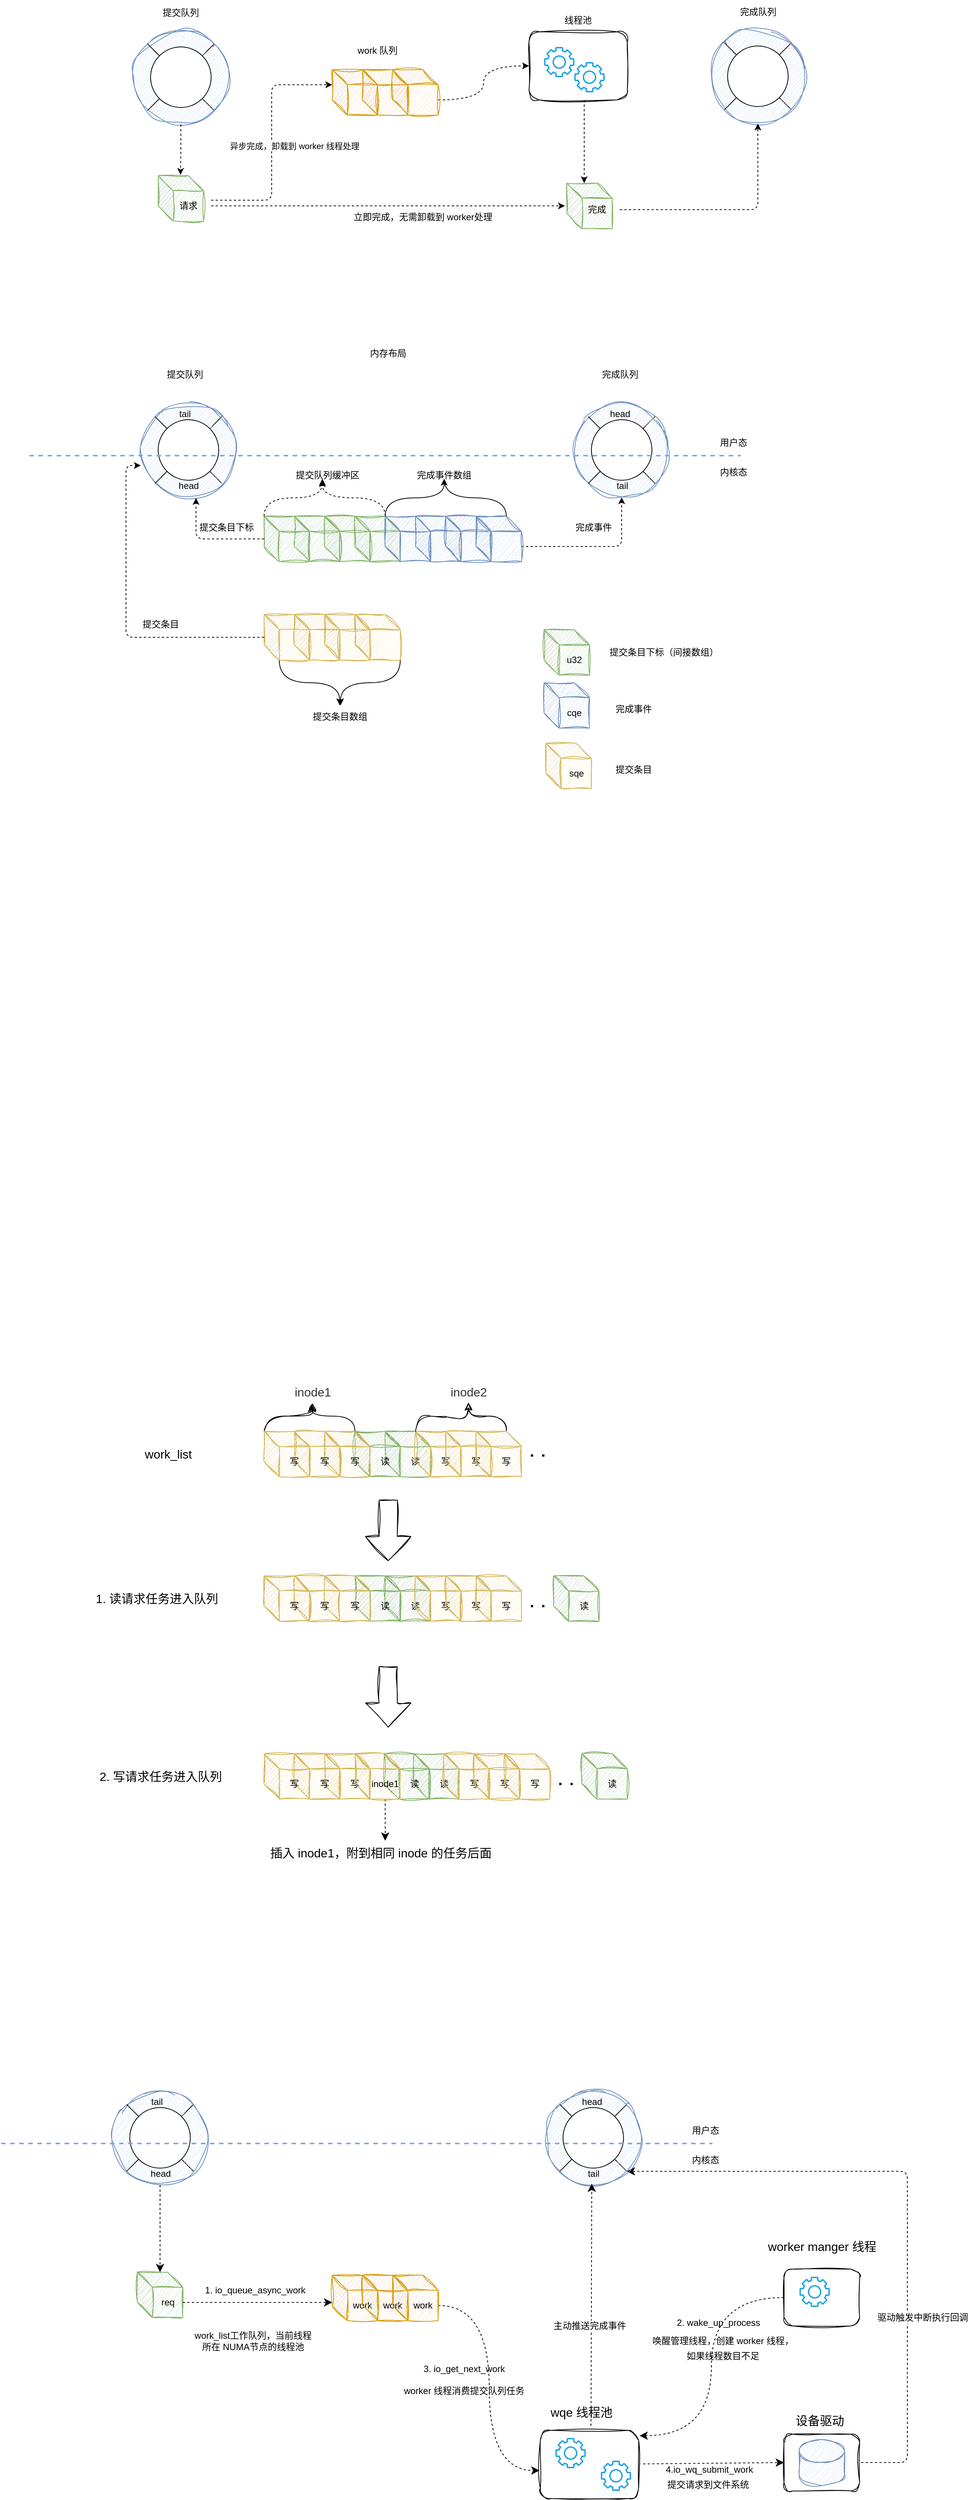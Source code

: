 <mxfile version="24.7.12">
  <diagram name="第 1 页" id="3DKdZYy7hW0o3-3EXeUM">
    <mxGraphModel dx="1834" dy="869" grid="1" gridSize="10" guides="1" tooltips="1" connect="1" arrows="1" fold="1" page="0" pageScale="1" pageWidth="827" pageHeight="1169" math="0" shadow="0">
      <root>
        <mxCell id="0" />
        <mxCell id="1" parent="0" />
        <mxCell id="1gns0Tno6R7osFcc5BNT-23" value="" style="rounded=1;whiteSpace=wrap;html=1;sketch=1;curveFitting=1;jiggle=2;" parent="1" vertex="1">
          <mxGeometry x="600" y="80" width="130" height="90" as="geometry" />
        </mxCell>
        <mxCell id="Ko0L7hKdxSBB8271acH8-2" style="rounded=0;orthogonalLoop=1;jettySize=auto;html=1;exitX=1;exitY=0;exitDx=0;exitDy=0;entryX=1;entryY=0;entryDx=0;entryDy=0;endArrow=none;endFill=0;" parent="1" source="1gns0Tno6R7osFcc5BNT-14" target="1gns0Tno6R7osFcc5BNT-13" edge="1">
          <mxGeometry relative="1" as="geometry" />
        </mxCell>
        <mxCell id="Ko0L7hKdxSBB8271acH8-3" style="rounded=0;orthogonalLoop=1;jettySize=auto;html=1;exitX=1;exitY=1;exitDx=0;exitDy=0;entryX=1;entryY=1;entryDx=0;entryDy=0;endArrow=none;endFill=0;" parent="1" source="1gns0Tno6R7osFcc5BNT-14" target="1gns0Tno6R7osFcc5BNT-13" edge="1">
          <mxGeometry relative="1" as="geometry" />
        </mxCell>
        <mxCell id="1gns0Tno6R7osFcc5BNT-14" value="" style="ellipse;whiteSpace=wrap;html=1;aspect=fixed;fillColor=#dae8fc;strokeColor=#6c8ebf;sketch=1;curveFitting=1;jiggle=2;" parent="1" vertex="1">
          <mxGeometry x="77.5" y="77.5" width="125" height="125" as="geometry" />
        </mxCell>
        <mxCell id="Ko0L7hKdxSBB8271acH8-4" style="rounded=0;orthogonalLoop=1;jettySize=auto;html=1;exitX=0;exitY=1;exitDx=0;exitDy=0;entryX=0;entryY=1;entryDx=0;entryDy=0;endArrow=none;endFill=0;" parent="1" source="1gns0Tno6R7osFcc5BNT-13" target="1gns0Tno6R7osFcc5BNT-14" edge="1">
          <mxGeometry relative="1" as="geometry" />
        </mxCell>
        <mxCell id="Ko0L7hKdxSBB8271acH8-5" style="rounded=0;orthogonalLoop=1;jettySize=auto;html=1;exitX=0;exitY=0;exitDx=0;exitDy=0;entryX=0;entryY=0;entryDx=0;entryDy=0;endArrow=none;endFill=0;" parent="1" source="1gns0Tno6R7osFcc5BNT-13" target="1gns0Tno6R7osFcc5BNT-14" edge="1">
          <mxGeometry relative="1" as="geometry" />
        </mxCell>
        <mxCell id="1gns0Tno6R7osFcc5BNT-13" value="" style="ellipse;whiteSpace=wrap;html=1;aspect=fixed;" parent="1" vertex="1">
          <mxGeometry x="100" y="100" width="80" height="80" as="geometry" />
        </mxCell>
        <mxCell id="1gns0Tno6R7osFcc5BNT-17" value="" style="shape=cube;whiteSpace=wrap;html=1;boundedLbl=1;backgroundOutline=1;darkOpacity=0.05;darkOpacity2=0.1;sketch=1;curveFitting=1;jiggle=2;fillColor=#d5e8d4;strokeColor=#82b366;" parent="1" vertex="1">
          <mxGeometry x="110" y="270" width="60" height="60" as="geometry" />
        </mxCell>
        <mxCell id="1gns0Tno6R7osFcc5BNT-21" value="" style="sketch=0;outlineConnect=0;fontColor=#ffffff;fillColor=#1ba1e2;strokeColor=#006EAF;dashed=0;verticalLabelPosition=bottom;verticalAlign=top;align=center;html=1;fontSize=12;fontStyle=0;aspect=fixed;pointerEvents=1;shape=mxgraph.aws4.gear;" parent="1" vertex="1">
          <mxGeometry x="620" y="100" width="40" height="40" as="geometry" />
        </mxCell>
        <mxCell id="1gns0Tno6R7osFcc5BNT-22" value="" style="sketch=0;outlineConnect=0;fontColor=#ffffff;fillColor=#1ba1e2;strokeColor=#006EAF;dashed=0;verticalLabelPosition=bottom;verticalAlign=top;align=center;html=1;fontSize=12;fontStyle=0;aspect=fixed;pointerEvents=1;shape=mxgraph.aws4.gear;" parent="1" vertex="1">
          <mxGeometry x="660" y="120" width="40" height="40" as="geometry" />
        </mxCell>
        <mxCell id="1gns0Tno6R7osFcc5BNT-24" value="线程池" style="text;strokeColor=none;align=center;fillColor=none;html=1;verticalAlign=middle;whiteSpace=wrap;rounded=0;" parent="1" vertex="1">
          <mxGeometry x="635" y="50" width="60" height="30" as="geometry" />
        </mxCell>
        <mxCell id="1gns0Tno6R7osFcc5BNT-25" value="" style="shape=cube;whiteSpace=wrap;html=1;boundedLbl=1;backgroundOutline=1;darkOpacity=0.05;darkOpacity2=0.1;sketch=1;curveFitting=1;jiggle=2;fillColor=#ffe6cc;strokeColor=#d79b00;" parent="1" vertex="1">
          <mxGeometry x="340" y="130" width="60" height="60" as="geometry" />
        </mxCell>
        <mxCell id="1gns0Tno6R7osFcc5BNT-27" value="" style="shape=cube;whiteSpace=wrap;html=1;boundedLbl=1;backgroundOutline=1;darkOpacity=0.05;darkOpacity2=0.1;sketch=1;curveFitting=1;jiggle=2;fillColor=#ffe6cc;strokeColor=#d79b00;" parent="1" vertex="1">
          <mxGeometry x="380" y="130" width="60" height="60" as="geometry" />
        </mxCell>
        <mxCell id="1gns0Tno6R7osFcc5BNT-44" style="edgeStyle=orthogonalEdgeStyle;rounded=0;orthogonalLoop=1;jettySize=auto;html=1;exitX=0;exitY=0;exitDx=60;exitDy=40;exitPerimeter=0;entryX=0;entryY=0.5;entryDx=0;entryDy=0;curved=1;dashed=1;" parent="1" source="1gns0Tno6R7osFcc5BNT-28" target="1gns0Tno6R7osFcc5BNT-23" edge="1">
          <mxGeometry relative="1" as="geometry" />
        </mxCell>
        <mxCell id="1gns0Tno6R7osFcc5BNT-28" value="" style="shape=cube;whiteSpace=wrap;html=1;boundedLbl=1;backgroundOutline=1;darkOpacity=0.05;darkOpacity2=0.1;sketch=1;curveFitting=1;jiggle=2;fillColor=#ffe6cc;strokeColor=#d79b00;" parent="1" vertex="1">
          <mxGeometry x="420" y="130" width="60" height="60" as="geometry" />
        </mxCell>
        <mxCell id="1gns0Tno6R7osFcc5BNT-29" value="work 队列" style="text;strokeColor=none;align=center;fillColor=none;html=1;verticalAlign=middle;whiteSpace=wrap;rounded=0;" parent="1" vertex="1">
          <mxGeometry x="370" y="90" width="60" height="30" as="geometry" />
        </mxCell>
        <mxCell id="1gns0Tno6R7osFcc5BNT-31" value="提交队列" style="text;strokeColor=none;align=center;fillColor=none;html=1;verticalAlign=middle;whiteSpace=wrap;rounded=0;" parent="1" vertex="1">
          <mxGeometry x="110" y="40" width="60" height="30" as="geometry" />
        </mxCell>
        <mxCell id="Ko0L7hKdxSBB8271acH8-89" style="edgeStyle=none;rounded=0;orthogonalLoop=1;jettySize=auto;html=1;exitX=1;exitY=0;exitDx=0;exitDy=0;entryX=1;entryY=0;entryDx=0;entryDy=0;endArrow=none;endFill=0;" parent="1" source="1gns0Tno6R7osFcc5BNT-32" target="1gns0Tno6R7osFcc5BNT-33" edge="1">
          <mxGeometry relative="1" as="geometry" />
        </mxCell>
        <mxCell id="Ko0L7hKdxSBB8271acH8-90" style="edgeStyle=none;rounded=0;orthogonalLoop=1;jettySize=auto;html=1;exitX=1;exitY=1;exitDx=0;exitDy=0;entryX=1;entryY=1;entryDx=0;entryDy=0;endArrow=none;endFill=0;" parent="1" source="1gns0Tno6R7osFcc5BNT-32" target="1gns0Tno6R7osFcc5BNT-33" edge="1">
          <mxGeometry relative="1" as="geometry" />
        </mxCell>
        <mxCell id="1gns0Tno6R7osFcc5BNT-32" value="" style="ellipse;whiteSpace=wrap;html=1;aspect=fixed;fillColor=#dae8fc;strokeColor=#6c8ebf;sketch=1;curveFitting=1;jiggle=2;" parent="1" vertex="1">
          <mxGeometry x="840" y="76.25" width="125" height="125" as="geometry" />
        </mxCell>
        <mxCell id="Ko0L7hKdxSBB8271acH8-91" style="edgeStyle=none;rounded=0;orthogonalLoop=1;jettySize=auto;html=1;exitX=0;exitY=0;exitDx=0;exitDy=0;entryX=0;entryY=0;entryDx=0;entryDy=0;endArrow=none;endFill=0;" parent="1" source="1gns0Tno6R7osFcc5BNT-33" target="1gns0Tno6R7osFcc5BNT-32" edge="1">
          <mxGeometry relative="1" as="geometry" />
        </mxCell>
        <mxCell id="Ko0L7hKdxSBB8271acH8-92" style="edgeStyle=none;rounded=0;orthogonalLoop=1;jettySize=auto;html=1;exitX=0;exitY=1;exitDx=0;exitDy=0;entryX=0;entryY=1;entryDx=0;entryDy=0;endArrow=none;endFill=0;" parent="1" source="1gns0Tno6R7osFcc5BNT-33" target="1gns0Tno6R7osFcc5BNT-32" edge="1">
          <mxGeometry relative="1" as="geometry" />
        </mxCell>
        <mxCell id="1gns0Tno6R7osFcc5BNT-33" value="" style="ellipse;whiteSpace=wrap;html=1;aspect=fixed;" parent="1" vertex="1">
          <mxGeometry x="862.5" y="98.75" width="80" height="80" as="geometry" />
        </mxCell>
        <mxCell id="1gns0Tno6R7osFcc5BNT-34" value="完成队列" style="text;strokeColor=none;align=center;fillColor=none;html=1;verticalAlign=middle;whiteSpace=wrap;rounded=0;" parent="1" vertex="1">
          <mxGeometry x="872.5" y="38.75" width="60" height="30" as="geometry" />
        </mxCell>
        <mxCell id="1gns0Tno6R7osFcc5BNT-35" value="" style="shape=cube;whiteSpace=wrap;html=1;boundedLbl=1;backgroundOutline=1;darkOpacity=0.05;darkOpacity2=0.1;sketch=1;curveFitting=1;jiggle=2;fillColor=#d5e8d4;strokeColor=#82b366;" parent="1" vertex="1">
          <mxGeometry x="650" y="280" width="60" height="60" as="geometry" />
        </mxCell>
        <mxCell id="1gns0Tno6R7osFcc5BNT-36" style="edgeStyle=orthogonalEdgeStyle;rounded=0;orthogonalLoop=1;jettySize=auto;html=1;exitX=0.5;exitY=1;exitDx=0;exitDy=0;entryX=0.492;entryY=-0.017;entryDx=0;entryDy=0;entryPerimeter=0;dashed=1;" parent="1" source="1gns0Tno6R7osFcc5BNT-14" target="1gns0Tno6R7osFcc5BNT-17" edge="1">
          <mxGeometry relative="1" as="geometry" />
        </mxCell>
        <mxCell id="1gns0Tno6R7osFcc5BNT-38" value="请求" style="text;strokeColor=none;align=center;fillColor=none;html=1;verticalAlign=middle;whiteSpace=wrap;rounded=0;" parent="1" vertex="1">
          <mxGeometry x="120" y="295" width="60" height="30" as="geometry" />
        </mxCell>
        <mxCell id="1gns0Tno6R7osFcc5BNT-49" style="edgeStyle=orthogonalEdgeStyle;rounded=1;orthogonalLoop=1;jettySize=auto;html=1;entryX=0.5;entryY=1;entryDx=0;entryDy=0;curved=0;dashed=1;" parent="1" source="1gns0Tno6R7osFcc5BNT-40" target="1gns0Tno6R7osFcc5BNT-32" edge="1">
          <mxGeometry relative="1" as="geometry" />
        </mxCell>
        <mxCell id="1gns0Tno6R7osFcc5BNT-40" value="完成" style="text;strokeColor=none;align=center;fillColor=none;html=1;verticalAlign=middle;whiteSpace=wrap;rounded=0;" parent="1" vertex="1">
          <mxGeometry x="660" y="300" width="60" height="30" as="geometry" />
        </mxCell>
        <mxCell id="1gns0Tno6R7osFcc5BNT-42" style="edgeStyle=orthogonalEdgeStyle;rounded=0;orthogonalLoop=1;jettySize=auto;html=1;entryX=-0.042;entryY=0.5;entryDx=0;entryDy=0;entryPerimeter=0;dashed=1;" parent="1" source="1gns0Tno6R7osFcc5BNT-38" target="1gns0Tno6R7osFcc5BNT-35" edge="1">
          <mxGeometry relative="1" as="geometry" />
        </mxCell>
        <mxCell id="1gns0Tno6R7osFcc5BNT-43" style="edgeStyle=orthogonalEdgeStyle;rounded=1;orthogonalLoop=1;jettySize=auto;html=1;exitX=1;exitY=0.25;exitDx=0;exitDy=0;entryX=0;entryY=0;entryDx=0;entryDy=20;entryPerimeter=0;dashed=1;curved=0;" parent="1" source="1gns0Tno6R7osFcc5BNT-38" target="1gns0Tno6R7osFcc5BNT-25" edge="1">
          <mxGeometry relative="1" as="geometry" />
        </mxCell>
        <mxCell id="1gns0Tno6R7osFcc5BNT-52" value="异步完成，卸载到 worker 线程处理" style="edgeLabel;html=1;align=center;verticalAlign=middle;resizable=0;points=[];" parent="1gns0Tno6R7osFcc5BNT-43" vertex="1" connectable="0">
          <mxGeometry x="-0.024" y="2" relative="1" as="geometry">
            <mxPoint x="32" y="1" as="offset" />
          </mxGeometry>
        </mxCell>
        <mxCell id="1gns0Tno6R7osFcc5BNT-48" style="rounded=0;orthogonalLoop=1;jettySize=auto;html=1;dashed=1;" parent="1" edge="1">
          <mxGeometry relative="1" as="geometry">
            <mxPoint x="673" y="170" as="sourcePoint" />
            <mxPoint x="673" y="280" as="targetPoint" />
          </mxGeometry>
        </mxCell>
        <mxCell id="1gns0Tno6R7osFcc5BNT-50" value="立即完成，无需卸载到 worker处理" style="text;strokeColor=none;align=center;fillColor=none;html=1;verticalAlign=middle;whiteSpace=wrap;rounded=0;" parent="1" vertex="1">
          <mxGeometry x="360" y="310" width="200" height="30" as="geometry" />
        </mxCell>
        <mxCell id="Ko0L7hKdxSBB8271acH8-7" style="rounded=0;orthogonalLoop=1;jettySize=auto;html=1;exitX=1;exitY=0;exitDx=0;exitDy=0;entryX=1;entryY=0;entryDx=0;entryDy=0;endArrow=none;endFill=0;" parent="1" source="Ko0L7hKdxSBB8271acH8-9" target="Ko0L7hKdxSBB8271acH8-12" edge="1">
          <mxGeometry relative="1" as="geometry" />
        </mxCell>
        <mxCell id="Ko0L7hKdxSBB8271acH8-8" style="rounded=0;orthogonalLoop=1;jettySize=auto;html=1;exitX=1;exitY=1;exitDx=0;exitDy=0;entryX=1;entryY=1;entryDx=0;entryDy=0;endArrow=none;endFill=0;" parent="1" source="Ko0L7hKdxSBB8271acH8-9" target="Ko0L7hKdxSBB8271acH8-12" edge="1">
          <mxGeometry relative="1" as="geometry" />
        </mxCell>
        <mxCell id="Ko0L7hKdxSBB8271acH8-9" value="" style="ellipse;whiteSpace=wrap;html=1;aspect=fixed;fillColor=#dae8fc;strokeColor=#6c8ebf;sketch=1;curveFitting=1;jiggle=2;" parent="1" vertex="1">
          <mxGeometry x="87.5" y="570" width="125" height="125" as="geometry" />
        </mxCell>
        <mxCell id="Ko0L7hKdxSBB8271acH8-10" style="rounded=0;orthogonalLoop=1;jettySize=auto;html=1;exitX=0;exitY=1;exitDx=0;exitDy=0;entryX=0;entryY=1;entryDx=0;entryDy=0;endArrow=none;endFill=0;" parent="1" source="Ko0L7hKdxSBB8271acH8-12" target="Ko0L7hKdxSBB8271acH8-9" edge="1">
          <mxGeometry relative="1" as="geometry" />
        </mxCell>
        <mxCell id="Ko0L7hKdxSBB8271acH8-11" style="rounded=0;orthogonalLoop=1;jettySize=auto;html=1;exitX=0;exitY=0;exitDx=0;exitDy=0;entryX=0;entryY=0;entryDx=0;entryDy=0;endArrow=none;endFill=0;" parent="1" source="Ko0L7hKdxSBB8271acH8-12" target="Ko0L7hKdxSBB8271acH8-9" edge="1">
          <mxGeometry relative="1" as="geometry" />
        </mxCell>
        <mxCell id="Ko0L7hKdxSBB8271acH8-12" value="" style="ellipse;whiteSpace=wrap;html=1;aspect=fixed;" parent="1" vertex="1">
          <mxGeometry x="110" y="592.5" width="80" height="80" as="geometry" />
        </mxCell>
        <mxCell id="Ko0L7hKdxSBB8271acH8-13" value="内存布局" style="text;strokeColor=none;align=center;fillColor=none;html=1;verticalAlign=middle;whiteSpace=wrap;rounded=0;" parent="1" vertex="1">
          <mxGeometry x="384" y="490" width="60" height="30" as="geometry" />
        </mxCell>
        <mxCell id="Ko0L7hKdxSBB8271acH8-14" style="rounded=0;orthogonalLoop=1;jettySize=auto;html=1;exitX=1;exitY=0;exitDx=0;exitDy=0;entryX=1;entryY=0;entryDx=0;entryDy=0;endArrow=none;endFill=0;" parent="1" source="Ko0L7hKdxSBB8271acH8-16" target="Ko0L7hKdxSBB8271acH8-19" edge="1">
          <mxGeometry relative="1" as="geometry" />
        </mxCell>
        <mxCell id="Ko0L7hKdxSBB8271acH8-15" style="rounded=0;orthogonalLoop=1;jettySize=auto;html=1;exitX=1;exitY=1;exitDx=0;exitDy=0;entryX=1;entryY=1;entryDx=0;entryDy=0;endArrow=none;endFill=0;" parent="1" source="Ko0L7hKdxSBB8271acH8-16" target="Ko0L7hKdxSBB8271acH8-19" edge="1">
          <mxGeometry relative="1" as="geometry" />
        </mxCell>
        <mxCell id="Ko0L7hKdxSBB8271acH8-16" value="" style="ellipse;whiteSpace=wrap;html=1;aspect=fixed;fillColor=#dae8fc;strokeColor=#6c8ebf;sketch=1;curveFitting=1;jiggle=2;" parent="1" vertex="1">
          <mxGeometry x="660" y="570" width="125" height="125" as="geometry" />
        </mxCell>
        <mxCell id="Ko0L7hKdxSBB8271acH8-17" style="rounded=0;orthogonalLoop=1;jettySize=auto;html=1;exitX=0;exitY=1;exitDx=0;exitDy=0;entryX=0;entryY=1;entryDx=0;entryDy=0;endArrow=none;endFill=0;" parent="1" source="Ko0L7hKdxSBB8271acH8-19" target="Ko0L7hKdxSBB8271acH8-16" edge="1">
          <mxGeometry relative="1" as="geometry" />
        </mxCell>
        <mxCell id="Ko0L7hKdxSBB8271acH8-18" style="rounded=0;orthogonalLoop=1;jettySize=auto;html=1;exitX=0;exitY=0;exitDx=0;exitDy=0;entryX=0;entryY=0;entryDx=0;entryDy=0;endArrow=none;endFill=0;" parent="1" source="Ko0L7hKdxSBB8271acH8-19" target="Ko0L7hKdxSBB8271acH8-16" edge="1">
          <mxGeometry relative="1" as="geometry" />
        </mxCell>
        <mxCell id="Ko0L7hKdxSBB8271acH8-19" value="" style="ellipse;whiteSpace=wrap;html=1;aspect=fixed;" parent="1" vertex="1">
          <mxGeometry x="682.5" y="592.5" width="80" height="80" as="geometry" />
        </mxCell>
        <mxCell id="Ko0L7hKdxSBB8271acH8-20" value="" style="shape=cube;whiteSpace=wrap;html=1;boundedLbl=1;backgroundOutline=1;darkOpacity=0.05;darkOpacity2=0.1;sketch=1;curveFitting=1;jiggle=2;fillColor=#d5e8d4;strokeColor=#82b366;" parent="1" vertex="1">
          <mxGeometry x="290" y="720" width="60" height="60" as="geometry" />
        </mxCell>
        <mxCell id="Ko0L7hKdxSBB8271acH8-21" value="" style="shape=cube;whiteSpace=wrap;html=1;boundedLbl=1;backgroundOutline=1;darkOpacity=0.05;darkOpacity2=0.1;sketch=1;curveFitting=1;jiggle=2;fillColor=#d5e8d4;strokeColor=#82b366;" parent="1" vertex="1">
          <mxGeometry x="330" y="720" width="60" height="60" as="geometry" />
        </mxCell>
        <mxCell id="Ko0L7hKdxSBB8271acH8-22" value="" style="shape=cube;whiteSpace=wrap;html=1;boundedLbl=1;backgroundOutline=1;darkOpacity=0.05;darkOpacity2=0.1;sketch=1;curveFitting=1;jiggle=2;fillColor=#d5e8d4;strokeColor=#82b366;" parent="1" vertex="1">
          <mxGeometry x="370" y="720" width="60" height="60" as="geometry" />
        </mxCell>
        <mxCell id="Ko0L7hKdxSBB8271acH8-23" value="" style="shape=cube;whiteSpace=wrap;html=1;boundedLbl=1;backgroundOutline=1;darkOpacity=0.05;darkOpacity2=0.1;sketch=1;curveFitting=1;jiggle=2;fillColor=#dae8fc;strokeColor=#6c8ebf;" parent="1" vertex="1">
          <mxGeometry x="410" y="720" width="60" height="60" as="geometry" />
        </mxCell>
        <mxCell id="Ko0L7hKdxSBB8271acH8-24" value="" style="shape=cube;whiteSpace=wrap;html=1;boundedLbl=1;backgroundOutline=1;darkOpacity=0.05;darkOpacity2=0.1;sketch=1;curveFitting=1;jiggle=2;fillColor=#dae8fc;strokeColor=#6c8ebf;" parent="1" vertex="1">
          <mxGeometry x="450" y="720" width="60" height="60" as="geometry" />
        </mxCell>
        <mxCell id="Ko0L7hKdxSBB8271acH8-25" value="" style="shape=cube;whiteSpace=wrap;html=1;boundedLbl=1;backgroundOutline=1;darkOpacity=0.05;darkOpacity2=0.1;sketch=1;curveFitting=1;jiggle=2;fillColor=#dae8fc;strokeColor=#6c8ebf;" parent="1" vertex="1">
          <mxGeometry x="490" y="720" width="60" height="60" as="geometry" />
        </mxCell>
        <mxCell id="Ko0L7hKdxSBB8271acH8-61" style="edgeStyle=orthogonalEdgeStyle;curved=0;rounded=1;orthogonalLoop=1;jettySize=auto;html=1;exitX=0;exitY=0;exitDx=60;exitDy=40;exitPerimeter=0;dashed=1;" parent="1" source="Ko0L7hKdxSBB8271acH8-26" target="Ko0L7hKdxSBB8271acH8-16" edge="1">
          <mxGeometry relative="1" as="geometry" />
        </mxCell>
        <mxCell id="Ko0L7hKdxSBB8271acH8-26" value="" style="shape=cube;whiteSpace=wrap;html=1;boundedLbl=1;backgroundOutline=1;darkOpacity=0.05;darkOpacity2=0.1;sketch=1;curveFitting=1;jiggle=2;fillColor=#dae8fc;strokeColor=#6c8ebf;" parent="1" vertex="1">
          <mxGeometry x="530" y="720" width="60" height="60" as="geometry" />
        </mxCell>
        <mxCell id="Ko0L7hKdxSBB8271acH8-27" value="" style="shape=cube;whiteSpace=wrap;html=1;boundedLbl=1;backgroundOutline=1;darkOpacity=0.05;darkOpacity2=0.1;sketch=1;curveFitting=1;jiggle=2;fillColor=#d5e8d4;strokeColor=#82b366;" parent="1" vertex="1">
          <mxGeometry x="250" y="720" width="60" height="60" as="geometry" />
        </mxCell>
        <mxCell id="Ko0L7hKdxSBB8271acH8-52" style="edgeStyle=orthogonalEdgeStyle;curved=1;rounded=0;orthogonalLoop=1;jettySize=auto;html=1;exitX=0;exitY=0;exitDx=20;exitDy=60;exitPerimeter=0;" parent="1" source="Ko0L7hKdxSBB8271acH8-32" target="Ko0L7hKdxSBB8271acH8-51" edge="1">
          <mxGeometry relative="1" as="geometry" />
        </mxCell>
        <mxCell id="Ko0L7hKdxSBB8271acH8-32" value="" style="shape=cube;whiteSpace=wrap;html=1;boundedLbl=1;backgroundOutline=1;darkOpacity=0.05;darkOpacity2=0.1;sketch=1;curveFitting=1;jiggle=2;fillColor=#fff2cc;strokeColor=#d6b656;" parent="1" vertex="1">
          <mxGeometry x="250" y="850" width="60" height="60" as="geometry" />
        </mxCell>
        <mxCell id="Ko0L7hKdxSBB8271acH8-33" value="" style="shape=cube;whiteSpace=wrap;html=1;boundedLbl=1;backgroundOutline=1;darkOpacity=0.05;darkOpacity2=0.1;sketch=1;curveFitting=1;jiggle=2;fillColor=#fff2cc;strokeColor=#d6b656;" parent="1" vertex="1">
          <mxGeometry x="290" y="850" width="60" height="60" as="geometry" />
        </mxCell>
        <mxCell id="Ko0L7hKdxSBB8271acH8-34" value="" style="shape=cube;whiteSpace=wrap;html=1;boundedLbl=1;backgroundOutline=1;darkOpacity=0.05;darkOpacity2=0.1;sketch=1;curveFitting=1;jiggle=2;fillColor=#fff2cc;strokeColor=#d6b656;" parent="1" vertex="1">
          <mxGeometry x="330" y="850" width="60" height="60" as="geometry" />
        </mxCell>
        <mxCell id="Ko0L7hKdxSBB8271acH8-35" value="" style="shape=cube;whiteSpace=wrap;html=1;boundedLbl=1;backgroundOutline=1;darkOpacity=0.05;darkOpacity2=0.1;sketch=1;curveFitting=1;jiggle=2;fillColor=#fff2cc;strokeColor=#d6b656;" parent="1" vertex="1">
          <mxGeometry x="370" y="850" width="60" height="60" as="geometry" />
        </mxCell>
        <mxCell id="Ko0L7hKdxSBB8271acH8-38" value="&lt;span style=&quot;color: rgb(0, 0, 0); font-family: Helvetica; font-size: 12px; font-style: normal; font-variant-ligatures: normal; font-variant-caps: normal; font-weight: 400; letter-spacing: normal; orphans: 2; text-align: center; text-indent: 0px; text-transform: none; widows: 2; word-spacing: 0px; -webkit-text-stroke-width: 0px; white-space: nowrap; background-color: rgb(251, 251, 251); text-decoration-thickness: initial; text-decoration-style: initial; text-decoration-color: initial; display: inline !important; float: none;&quot;&gt;提交队列缓冲区&lt;/span&gt;" style="text;whiteSpace=wrap;html=1;fillColor=default;gradientColor=none;fillStyle=solid;" parent="1" vertex="1">
          <mxGeometry x="290" y="651.5" width="90" height="20" as="geometry" />
        </mxCell>
        <mxCell id="Ko0L7hKdxSBB8271acH8-40" value="&lt;div style=&quot;text-align: center;&quot;&gt;&lt;span style=&quot;text-wrap: nowrap;&quot;&gt;完成事件数组&lt;/span&gt;&lt;/div&gt;" style="text;whiteSpace=wrap;html=1;" parent="1" vertex="1">
          <mxGeometry x="450" y="651.5" width="90" height="20" as="geometry" />
        </mxCell>
        <mxCell id="Ko0L7hKdxSBB8271acH8-42" style="edgeStyle=orthogonalEdgeStyle;rounded=0;orthogonalLoop=1;jettySize=auto;html=1;exitX=0;exitY=0;exitDx=0;exitDy=0;exitPerimeter=0;entryX=0.411;entryY=0.95;entryDx=0;entryDy=0;entryPerimeter=0;curved=1;dashed=1;" parent="1" source="Ko0L7hKdxSBB8271acH8-27" target="Ko0L7hKdxSBB8271acH8-38" edge="1">
          <mxGeometry relative="1" as="geometry" />
        </mxCell>
        <mxCell id="Ko0L7hKdxSBB8271acH8-43" style="edgeStyle=orthogonalEdgeStyle;rounded=0;orthogonalLoop=1;jettySize=auto;html=1;exitX=0;exitY=0;exitDx=0;exitDy=0;exitPerimeter=0;entryX=0.411;entryY=1.05;entryDx=0;entryDy=0;entryPerimeter=0;curved=1;dashed=1;" parent="1" source="Ko0L7hKdxSBB8271acH8-23" target="Ko0L7hKdxSBB8271acH8-38" edge="1">
          <mxGeometry relative="1" as="geometry" />
        </mxCell>
        <mxCell id="Ko0L7hKdxSBB8271acH8-44" style="edgeStyle=orthogonalEdgeStyle;rounded=0;orthogonalLoop=1;jettySize=auto;html=1;exitX=0;exitY=0;exitDx=0;exitDy=0;exitPerimeter=0;entryX=0.422;entryY=0.95;entryDx=0;entryDy=0;entryPerimeter=0;curved=1;" parent="1" source="Ko0L7hKdxSBB8271acH8-23" target="Ko0L7hKdxSBB8271acH8-40" edge="1">
          <mxGeometry relative="1" as="geometry" />
        </mxCell>
        <mxCell id="Ko0L7hKdxSBB8271acH8-49" style="edgeStyle=orthogonalEdgeStyle;rounded=0;orthogonalLoop=1;jettySize=auto;html=1;exitX=0;exitY=0;exitDx=40;exitDy=0;exitPerimeter=0;entryX=0.422;entryY=0.975;entryDx=0;entryDy=0;entryPerimeter=0;endArrow=none;endFill=0;curved=1;" parent="1" source="Ko0L7hKdxSBB8271acH8-26" target="Ko0L7hKdxSBB8271acH8-40" edge="1">
          <mxGeometry relative="1" as="geometry" />
        </mxCell>
        <mxCell id="Ko0L7hKdxSBB8271acH8-51" value="提交条目数组" style="text;html=1;align=center;verticalAlign=middle;resizable=0;points=[];autosize=1;strokeColor=none;fillColor=none;" parent="1" vertex="1">
          <mxGeometry x="300" y="970" width="100" height="30" as="geometry" />
        </mxCell>
        <mxCell id="Ko0L7hKdxSBB8271acH8-54" style="edgeStyle=orthogonalEdgeStyle;curved=1;rounded=0;orthogonalLoop=1;jettySize=auto;html=1;exitX=1;exitY=1;exitDx=0;exitDy=0;exitPerimeter=0;entryX=0.51;entryY=0;entryDx=0;entryDy=0;entryPerimeter=0;" parent="1" source="Ko0L7hKdxSBB8271acH8-35" target="Ko0L7hKdxSBB8271acH8-51" edge="1">
          <mxGeometry relative="1" as="geometry" />
        </mxCell>
        <mxCell id="Ko0L7hKdxSBB8271acH8-55" style="edgeStyle=orthogonalEdgeStyle;rounded=1;orthogonalLoop=1;jettySize=auto;html=1;entryX=0.58;entryY=1.008;entryDx=0;entryDy=0;entryPerimeter=0;curved=0;dashed=1;" parent="1" source="Ko0L7hKdxSBB8271acH8-27" target="Ko0L7hKdxSBB8271acH8-9" edge="1">
          <mxGeometry relative="1" as="geometry" />
        </mxCell>
        <mxCell id="Ko0L7hKdxSBB8271acH8-56" value="提交条目下标" style="text;html=1;align=center;verticalAlign=middle;resizable=0;points=[];autosize=1;strokeColor=none;fillColor=none;" parent="1" vertex="1">
          <mxGeometry x="150" y="720" width="100" height="30" as="geometry" />
        </mxCell>
        <mxCell id="Ko0L7hKdxSBB8271acH8-57" style="edgeStyle=orthogonalEdgeStyle;curved=0;rounded=1;orthogonalLoop=1;jettySize=auto;html=1;entryX=-0.004;entryY=0.664;entryDx=0;entryDy=0;entryPerimeter=0;dashed=1;" parent="1" source="Ko0L7hKdxSBB8271acH8-32" target="Ko0L7hKdxSBB8271acH8-9" edge="1">
          <mxGeometry relative="1" as="geometry" />
        </mxCell>
        <mxCell id="Ko0L7hKdxSBB8271acH8-58" value="提交条目" style="text;html=1;align=center;verticalAlign=middle;resizable=0;points=[];autosize=1;strokeColor=none;fillColor=none;" parent="1" vertex="1">
          <mxGeometry x="77.5" y="848" width="70" height="30" as="geometry" />
        </mxCell>
        <mxCell id="Ko0L7hKdxSBB8271acH8-59" value="提交队列" style="text;html=1;align=center;verticalAlign=middle;resizable=0;points=[];autosize=1;strokeColor=none;fillColor=none;" parent="1" vertex="1">
          <mxGeometry x="110" y="518" width="70" height="30" as="geometry" />
        </mxCell>
        <mxCell id="Ko0L7hKdxSBB8271acH8-60" value="完成队列" style="text;html=1;align=center;verticalAlign=middle;resizable=0;points=[];autosize=1;strokeColor=none;fillColor=none;" parent="1" vertex="1">
          <mxGeometry x="685" y="518" width="70" height="30" as="geometry" />
        </mxCell>
        <mxCell id="Ko0L7hKdxSBB8271acH8-64" value="完成事件" style="text;html=1;align=center;verticalAlign=middle;resizable=0;points=[];autosize=1;strokeColor=none;fillColor=none;" parent="1" vertex="1">
          <mxGeometry x="650" y="720" width="70" height="30" as="geometry" />
        </mxCell>
        <mxCell id="Ko0L7hKdxSBB8271acH8-68" value="" style="endArrow=none;html=1;rounded=0;curved=1;dashed=1;strokeColor=#7EA6E0;strokeWidth=2;" parent="1" edge="1">
          <mxGeometry width="50" height="50" relative="1" as="geometry">
            <mxPoint x="-60" y="640" as="sourcePoint" />
            <mxPoint x="880" y="640" as="targetPoint" />
          </mxGeometry>
        </mxCell>
        <mxCell id="Ko0L7hKdxSBB8271acH8-69" value="内核态" style="text;html=1;align=center;verticalAlign=middle;resizable=0;points=[];autosize=1;strokeColor=none;fillColor=none;" parent="1" vertex="1">
          <mxGeometry x="840" y="646.5" width="60" height="30" as="geometry" />
        </mxCell>
        <mxCell id="Ko0L7hKdxSBB8271acH8-70" value="用户态" style="text;html=1;align=center;verticalAlign=middle;resizable=0;points=[];autosize=1;strokeColor=none;fillColor=none;" parent="1" vertex="1">
          <mxGeometry x="840" y="608" width="60" height="30" as="geometry" />
        </mxCell>
        <mxCell id="Ko0L7hKdxSBB8271acH8-75" value="head" style="text;html=1;align=center;verticalAlign=middle;resizable=0;points=[];autosize=1;strokeColor=none;fillColor=none;" parent="1" vertex="1">
          <mxGeometry x="125" y="665" width="50" height="30" as="geometry" />
        </mxCell>
        <mxCell id="Ko0L7hKdxSBB8271acH8-76" value="tail" style="text;html=1;align=center;verticalAlign=middle;resizable=0;points=[];autosize=1;strokeColor=none;fillColor=none;" parent="1" vertex="1">
          <mxGeometry x="125" y="570" width="40" height="30" as="geometry" />
        </mxCell>
        <mxCell id="Ko0L7hKdxSBB8271acH8-77" value="head" style="text;html=1;align=center;verticalAlign=middle;resizable=0;points=[];autosize=1;strokeColor=none;fillColor=none;" parent="1" vertex="1">
          <mxGeometry x="695" y="570" width="50" height="30" as="geometry" />
        </mxCell>
        <mxCell id="Ko0L7hKdxSBB8271acH8-78" value="tail" style="text;html=1;align=center;verticalAlign=middle;resizable=0;points=[];autosize=1;strokeColor=none;fillColor=none;" parent="1" vertex="1">
          <mxGeometry x="702.5" y="665" width="40" height="30" as="geometry" />
        </mxCell>
        <mxCell id="Ko0L7hKdxSBB8271acH8-80" value="u32" style="shape=cube;whiteSpace=wrap;html=1;boundedLbl=1;backgroundOutline=1;darkOpacity=0.05;darkOpacity2=0.1;sketch=1;curveFitting=1;jiggle=2;fillColor=#d5e8d4;strokeColor=#82b366;" parent="1" vertex="1">
          <mxGeometry x="620" y="870" width="60" height="60" as="geometry" />
        </mxCell>
        <mxCell id="Ko0L7hKdxSBB8271acH8-83" value="cqe" style="shape=cube;whiteSpace=wrap;html=1;boundedLbl=1;backgroundOutline=1;darkOpacity=0.05;darkOpacity2=0.1;sketch=1;curveFitting=1;jiggle=2;fillColor=#dae8fc;strokeColor=#6c8ebf;" parent="1" vertex="1">
          <mxGeometry x="620" y="940" width="60" height="60" as="geometry" />
        </mxCell>
        <mxCell id="Ko0L7hKdxSBB8271acH8-84" value="提交条目下标（间接数组）" style="text;html=1;align=center;verticalAlign=middle;resizable=0;points=[];autosize=1;strokeColor=none;fillColor=none;" parent="1" vertex="1">
          <mxGeometry x="692.5" y="885" width="170" height="30" as="geometry" />
        </mxCell>
        <mxCell id="Ko0L7hKdxSBB8271acH8-85" value="完成事件" style="text;html=1;align=center;verticalAlign=middle;resizable=0;points=[];autosize=1;strokeColor=none;fillColor=none;" parent="1" vertex="1">
          <mxGeometry x="702.5" y="960" width="70" height="30" as="geometry" />
        </mxCell>
        <mxCell id="Ko0L7hKdxSBB8271acH8-86" value="sqe" style="shape=cube;whiteSpace=wrap;html=1;boundedLbl=1;backgroundOutline=1;darkOpacity=0.05;darkOpacity2=0.1;sketch=1;curveFitting=1;jiggle=2;fillColor=#fff2cc;strokeColor=#d6b656;" parent="1" vertex="1">
          <mxGeometry x="622.5" y="1020" width="60" height="60" as="geometry" />
        </mxCell>
        <mxCell id="Ko0L7hKdxSBB8271acH8-87" value="提交条目" style="text;html=1;align=center;verticalAlign=middle;resizable=0;points=[];autosize=1;strokeColor=none;fillColor=none;" parent="1" vertex="1">
          <mxGeometry x="702.5" y="1040" width="70" height="30" as="geometry" />
        </mxCell>
        <mxCell id="Vj3lA73WJ6LqMtGzKSuj-28" value="读" style="shape=cube;whiteSpace=wrap;html=1;boundedLbl=1;backgroundOutline=1;darkOpacity=0.05;darkOpacity2=0.1;sketch=1;curveFitting=1;jiggle=2;fillColor=#d5e8d4;strokeColor=#82b366;" vertex="1" parent="1">
          <mxGeometry x="410" y="1929" width="60" height="60" as="geometry" />
        </mxCell>
        <mxCell id="Vj3lA73WJ6LqMtGzKSuj-29" value="读" style="shape=cube;whiteSpace=wrap;html=1;boundedLbl=1;backgroundOutline=1;darkOpacity=0.05;darkOpacity2=0.1;sketch=1;curveFitting=1;jiggle=2;fillColor=#d5e8d4;strokeColor=#82b366;" vertex="1" parent="1">
          <mxGeometry x="370" y="1929" width="60" height="60" as="geometry" />
        </mxCell>
        <mxCell id="Vj3lA73WJ6LqMtGzKSuj-30" value="写" style="shape=cube;whiteSpace=wrap;html=1;boundedLbl=1;backgroundOutline=1;darkOpacity=0.05;darkOpacity2=0.1;sketch=1;curveFitting=1;jiggle=2;fillColor=#fff2cc;strokeColor=#d6b656;" vertex="1" parent="1">
          <mxGeometry x="330" y="1929" width="60" height="60" as="geometry" />
        </mxCell>
        <mxCell id="Vj3lA73WJ6LqMtGzKSuj-31" value="写" style="shape=cube;whiteSpace=wrap;html=1;boundedLbl=1;backgroundOutline=1;darkOpacity=0.05;darkOpacity2=0.1;sketch=1;curveFitting=1;jiggle=2;fillColor=#fff2cc;strokeColor=#d6b656;" vertex="1" parent="1">
          <mxGeometry x="290" y="1929" width="60" height="60" as="geometry" />
        </mxCell>
        <mxCell id="Vj3lA73WJ6LqMtGzKSuj-59" style="edgeStyle=orthogonalEdgeStyle;rounded=0;orthogonalLoop=1;jettySize=auto;html=1;exitX=0;exitY=0;exitDx=0;exitDy=0;exitPerimeter=0;fontSize=12;startSize=8;endSize=8;curved=1;sketch=1;curveFitting=1;jiggle=2;" edge="1" parent="1" source="Vj3lA73WJ6LqMtGzKSuj-32" target="Vj3lA73WJ6LqMtGzKSuj-46">
          <mxGeometry relative="1" as="geometry" />
        </mxCell>
        <mxCell id="Vj3lA73WJ6LqMtGzKSuj-32" value="写" style="shape=cube;whiteSpace=wrap;html=1;boundedLbl=1;backgroundOutline=1;darkOpacity=0.05;darkOpacity2=0.1;sketch=1;curveFitting=1;jiggle=2;fillColor=#fff2cc;strokeColor=#d6b656;" vertex="1" parent="1">
          <mxGeometry x="250" y="1929" width="60" height="60" as="geometry" />
        </mxCell>
        <mxCell id="Vj3lA73WJ6LqMtGzKSuj-33" value="work_list" style="text;html=1;align=center;verticalAlign=middle;resizable=0;points=[];autosize=1;strokeColor=none;fillColor=none;fontSize=16;" vertex="1" parent="1">
          <mxGeometry x="77.5" y="1944" width="90" height="30" as="geometry" />
        </mxCell>
        <mxCell id="Vj3lA73WJ6LqMtGzKSuj-34" value="1. 读请求任务进入队列" style="text;html=1;align=center;verticalAlign=middle;resizable=0;points=[];autosize=1;strokeColor=none;fillColor=none;fontSize=16;" vertex="1" parent="1">
          <mxGeometry x="12.5" y="2135" width="190" height="30" as="geometry" />
        </mxCell>
        <mxCell id="Vj3lA73WJ6LqMtGzKSuj-46" value="inode1" style="text;html=1;align=center;verticalAlign=middle;resizable=0;points=[];autosize=1;strokeColor=none;fillColor=none;fontSize=16;fontColor=#333333;" vertex="1" parent="1">
          <mxGeometry x="279" y="1862" width="70" height="30" as="geometry" />
        </mxCell>
        <mxCell id="Vj3lA73WJ6LqMtGzKSuj-47" value="写" style="shape=cube;whiteSpace=wrap;html=1;boundedLbl=1;backgroundOutline=1;darkOpacity=0.05;darkOpacity2=0.1;sketch=1;curveFitting=1;jiggle=2;fillColor=#fff2cc;strokeColor=#d6b656;" vertex="1" parent="1">
          <mxGeometry x="450" y="1929" width="60" height="60" as="geometry" />
        </mxCell>
        <mxCell id="Vj3lA73WJ6LqMtGzKSuj-48" value="写" style="shape=cube;whiteSpace=wrap;html=1;boundedLbl=1;backgroundOutline=1;darkOpacity=0.05;darkOpacity2=0.1;sketch=1;curveFitting=1;jiggle=2;fillColor=#fff2cc;strokeColor=#d6b656;" vertex="1" parent="1">
          <mxGeometry x="490" y="1929" width="60" height="60" as="geometry" />
        </mxCell>
        <mxCell id="Vj3lA73WJ6LqMtGzKSuj-66" style="edgeStyle=orthogonalEdgeStyle;curved=1;rounded=0;orthogonalLoop=1;jettySize=auto;html=1;exitX=0;exitY=0;exitDx=40;exitDy=0;exitPerimeter=0;fontSize=12;startSize=8;endSize=8;sketch=1;curveFitting=1;jiggle=2;" edge="1" parent="1" source="Vj3lA73WJ6LqMtGzKSuj-49">
          <mxGeometry relative="1" as="geometry">
            <mxPoint x="520" y="1891" as="targetPoint" />
          </mxGeometry>
        </mxCell>
        <mxCell id="Vj3lA73WJ6LqMtGzKSuj-49" value="写" style="shape=cube;whiteSpace=wrap;html=1;boundedLbl=1;backgroundOutline=1;darkOpacity=0.05;darkOpacity2=0.1;sketch=1;curveFitting=1;jiggle=2;fillColor=#fff2cc;strokeColor=#d6b656;" vertex="1" parent="1">
          <mxGeometry x="530" y="1929" width="60" height="60" as="geometry" />
        </mxCell>
        <mxCell id="Vj3lA73WJ6LqMtGzKSuj-51" value="读" style="shape=cube;whiteSpace=wrap;html=1;boundedLbl=1;backgroundOutline=1;darkOpacity=0.05;darkOpacity2=0.1;sketch=1;curveFitting=1;jiggle=2;fillColor=#d5e8d4;strokeColor=#82b366;" vertex="1" parent="1">
          <mxGeometry x="410" y="2120" width="60" height="60" as="geometry" />
        </mxCell>
        <mxCell id="Vj3lA73WJ6LqMtGzKSuj-52" value="读" style="shape=cube;whiteSpace=wrap;html=1;boundedLbl=1;backgroundOutline=1;darkOpacity=0.05;darkOpacity2=0.1;sketch=1;curveFitting=1;jiggle=2;fillColor=#d5e8d4;strokeColor=#82b366;" vertex="1" parent="1">
          <mxGeometry x="370" y="2120" width="60" height="60" as="geometry" />
        </mxCell>
        <mxCell id="Vj3lA73WJ6LqMtGzKSuj-53" value="写" style="shape=cube;whiteSpace=wrap;html=1;boundedLbl=1;backgroundOutline=1;darkOpacity=0.05;darkOpacity2=0.1;sketch=1;curveFitting=1;jiggle=2;fillColor=#fff2cc;strokeColor=#d6b656;" vertex="1" parent="1">
          <mxGeometry x="330" y="2120" width="60" height="60" as="geometry" />
        </mxCell>
        <mxCell id="Vj3lA73WJ6LqMtGzKSuj-54" value="写" style="shape=cube;whiteSpace=wrap;html=1;boundedLbl=1;backgroundOutline=1;darkOpacity=0.05;darkOpacity2=0.1;sketch=1;curveFitting=1;jiggle=2;fillColor=#fff2cc;strokeColor=#d6b656;" vertex="1" parent="1">
          <mxGeometry x="290" y="2120" width="60" height="60" as="geometry" />
        </mxCell>
        <mxCell id="Vj3lA73WJ6LqMtGzKSuj-55" value="写" style="shape=cube;whiteSpace=wrap;html=1;boundedLbl=1;backgroundOutline=1;darkOpacity=0.05;darkOpacity2=0.1;sketch=1;curveFitting=1;jiggle=2;fillColor=#fff2cc;strokeColor=#d6b656;" vertex="1" parent="1">
          <mxGeometry x="250" y="2120" width="60" height="60" as="geometry" />
        </mxCell>
        <mxCell id="Vj3lA73WJ6LqMtGzKSuj-56" value="写" style="shape=cube;whiteSpace=wrap;html=1;boundedLbl=1;backgroundOutline=1;darkOpacity=0.05;darkOpacity2=0.1;sketch=1;curveFitting=1;jiggle=2;fillColor=#fff2cc;strokeColor=#d6b656;" vertex="1" parent="1">
          <mxGeometry x="450" y="2120" width="60" height="60" as="geometry" />
        </mxCell>
        <mxCell id="Vj3lA73WJ6LqMtGzKSuj-57" value="写" style="shape=cube;whiteSpace=wrap;html=1;boundedLbl=1;backgroundOutline=1;darkOpacity=0.05;darkOpacity2=0.1;sketch=1;curveFitting=1;jiggle=2;fillColor=#fff2cc;strokeColor=#d6b656;" vertex="1" parent="1">
          <mxGeometry x="490" y="2120" width="60" height="60" as="geometry" />
        </mxCell>
        <mxCell id="Vj3lA73WJ6LqMtGzKSuj-58" value="写" style="shape=cube;whiteSpace=wrap;html=1;boundedLbl=1;backgroundOutline=1;darkOpacity=0.05;darkOpacity2=0.1;sketch=1;curveFitting=1;jiggle=2;fillColor=#fff2cc;strokeColor=#d6b656;" vertex="1" parent="1">
          <mxGeometry x="530" y="2120" width="60" height="60" as="geometry" />
        </mxCell>
        <mxCell id="Vj3lA73WJ6LqMtGzKSuj-63" style="edgeStyle=orthogonalEdgeStyle;curved=1;rounded=0;orthogonalLoop=1;jettySize=auto;html=1;exitX=0;exitY=0;exitDx=40;exitDy=0;exitPerimeter=0;entryX=0.486;entryY=1.033;entryDx=0;entryDy=0;entryPerimeter=0;fontSize=12;startSize=8;endSize=8;" edge="1" parent="1" source="Vj3lA73WJ6LqMtGzKSuj-30" target="Vj3lA73WJ6LqMtGzKSuj-46">
          <mxGeometry relative="1" as="geometry" />
        </mxCell>
        <mxCell id="Vj3lA73WJ6LqMtGzKSuj-64" value="inode2" style="text;html=1;align=center;verticalAlign=middle;resizable=0;points=[];autosize=1;strokeColor=none;fillColor=none;fontSize=16;fontColor=#333333;" vertex="1" parent="1">
          <mxGeometry x="485" y="1862" width="70" height="30" as="geometry" />
        </mxCell>
        <mxCell id="Vj3lA73WJ6LqMtGzKSuj-65" style="edgeStyle=orthogonalEdgeStyle;curved=1;rounded=0;orthogonalLoop=1;jettySize=auto;html=1;exitX=0;exitY=0;exitDx=40;exitDy=0;exitPerimeter=0;entryX=0.5;entryY=0.967;entryDx=0;entryDy=0;entryPerimeter=0;fontSize=12;startSize=8;endSize=8;sketch=1;curveFitting=1;jiggle=2;" edge="1" parent="1" source="Vj3lA73WJ6LqMtGzKSuj-28" target="Vj3lA73WJ6LqMtGzKSuj-64">
          <mxGeometry relative="1" as="geometry" />
        </mxCell>
        <mxCell id="Vj3lA73WJ6LqMtGzKSuj-75" style="edgeStyle=none;curved=1;rounded=0;orthogonalLoop=1;jettySize=auto;html=1;fontSize=12;startSize=1;endSize=1;endArrow=none;endFill=0;targetPerimeterSpacing=10;sourcePerimeterSpacing=10;dashed=1;dashPattern=1 4;strokeWidth=3;" edge="1" parent="1">
          <mxGeometry relative="1" as="geometry">
            <mxPoint x="602.5" y="2160" as="sourcePoint" />
            <mxPoint x="622.5" y="2160" as="targetPoint" />
          </mxGeometry>
        </mxCell>
        <mxCell id="Vj3lA73WJ6LqMtGzKSuj-76" style="edgeStyle=none;curved=1;rounded=0;orthogonalLoop=1;jettySize=auto;html=1;fontSize=12;startSize=1;endSize=1;endArrow=none;endFill=0;targetPerimeterSpacing=10;sourcePerimeterSpacing=10;dashed=1;dashPattern=1 4;strokeWidth=3;" edge="1" parent="1">
          <mxGeometry relative="1" as="geometry">
            <mxPoint x="602.5" y="1961" as="sourcePoint" />
            <mxPoint x="622.5" y="1961" as="targetPoint" />
          </mxGeometry>
        </mxCell>
        <mxCell id="Vj3lA73WJ6LqMtGzKSuj-77" value="读" style="shape=cube;whiteSpace=wrap;html=1;boundedLbl=1;backgroundOutline=1;darkOpacity=0.05;darkOpacity2=0.1;sketch=1;curveFitting=1;jiggle=2;fillColor=#d5e8d4;strokeColor=#82b366;" vertex="1" parent="1">
          <mxGeometry x="632.5" y="2120" width="60" height="60" as="geometry" />
        </mxCell>
        <mxCell id="Vj3lA73WJ6LqMtGzKSuj-78" value="2. 写请求任务进入队列" style="text;html=1;align=center;verticalAlign=middle;resizable=0;points=[];autosize=1;strokeColor=none;fillColor=none;fontSize=16;" vertex="1" parent="1">
          <mxGeometry x="17.5" y="2370" width="190" height="30" as="geometry" />
        </mxCell>
        <mxCell id="Vj3lA73WJ6LqMtGzKSuj-89" value="读" style="shape=cube;whiteSpace=wrap;html=1;boundedLbl=1;backgroundOutline=1;darkOpacity=0.05;darkOpacity2=0.1;sketch=1;curveFitting=1;jiggle=2;fillColor=#d5e8d4;strokeColor=#82b366;" vertex="1" parent="1">
          <mxGeometry x="447.5" y="2355" width="60" height="60" as="geometry" />
        </mxCell>
        <mxCell id="Vj3lA73WJ6LqMtGzKSuj-90" value="读" style="shape=cube;whiteSpace=wrap;html=1;boundedLbl=1;backgroundOutline=1;darkOpacity=0.05;darkOpacity2=0.1;sketch=1;curveFitting=1;jiggle=2;fillColor=#d5e8d4;strokeColor=#82b366;" vertex="1" parent="1">
          <mxGeometry x="408.75" y="2355" width="60" height="60" as="geometry" />
        </mxCell>
        <mxCell id="Vj3lA73WJ6LqMtGzKSuj-91" value="写" style="shape=cube;whiteSpace=wrap;html=1;boundedLbl=1;backgroundOutline=1;darkOpacity=0.05;darkOpacity2=0.1;sketch=1;curveFitting=1;jiggle=2;fillColor=#fff2cc;strokeColor=#d6b656;" vertex="1" parent="1">
          <mxGeometry x="330" y="2355" width="60" height="60" as="geometry" />
        </mxCell>
        <mxCell id="Vj3lA73WJ6LqMtGzKSuj-92" value="写" style="shape=cube;whiteSpace=wrap;html=1;boundedLbl=1;backgroundOutline=1;darkOpacity=0.05;darkOpacity2=0.1;sketch=1;curveFitting=1;jiggle=2;fillColor=#fff2cc;strokeColor=#d6b656;" vertex="1" parent="1">
          <mxGeometry x="290" y="2355" width="60" height="60" as="geometry" />
        </mxCell>
        <mxCell id="Vj3lA73WJ6LqMtGzKSuj-93" value="写" style="shape=cube;whiteSpace=wrap;html=1;boundedLbl=1;backgroundOutline=1;darkOpacity=0.05;darkOpacity2=0.1;sketch=1;curveFitting=1;jiggle=2;fillColor=#fff2cc;strokeColor=#d6b656;" vertex="1" parent="1">
          <mxGeometry x="250" y="2355" width="60" height="60" as="geometry" />
        </mxCell>
        <mxCell id="Vj3lA73WJ6LqMtGzKSuj-94" value="写" style="shape=cube;whiteSpace=wrap;html=1;boundedLbl=1;backgroundOutline=1;darkOpacity=0.05;darkOpacity2=0.1;sketch=1;curveFitting=1;jiggle=2;fillColor=#fff2cc;strokeColor=#d6b656;" vertex="1" parent="1">
          <mxGeometry x="487.5" y="2355" width="60" height="60" as="geometry" />
        </mxCell>
        <mxCell id="Vj3lA73WJ6LqMtGzKSuj-95" value="写" style="shape=cube;whiteSpace=wrap;html=1;boundedLbl=1;backgroundOutline=1;darkOpacity=0.05;darkOpacity2=0.1;sketch=1;curveFitting=1;jiggle=2;fillColor=#fff2cc;strokeColor=#d6b656;" vertex="1" parent="1">
          <mxGeometry x="527.5" y="2355" width="60" height="60" as="geometry" />
        </mxCell>
        <mxCell id="Vj3lA73WJ6LqMtGzKSuj-96" value="写" style="shape=cube;whiteSpace=wrap;html=1;boundedLbl=1;backgroundOutline=1;darkOpacity=0.05;darkOpacity2=0.1;sketch=1;curveFitting=1;jiggle=2;fillColor=#fff2cc;strokeColor=#d6b656;" vertex="1" parent="1">
          <mxGeometry x="567.5" y="2355" width="60" height="60" as="geometry" />
        </mxCell>
        <mxCell id="Vj3lA73WJ6LqMtGzKSuj-97" style="edgeStyle=none;curved=1;rounded=0;orthogonalLoop=1;jettySize=auto;html=1;fontSize=12;startSize=1;endSize=1;endArrow=none;endFill=0;targetPerimeterSpacing=10;sourcePerimeterSpacing=10;dashed=1;dashPattern=1 4;strokeWidth=3;" edge="1" parent="1">
          <mxGeometry relative="1" as="geometry">
            <mxPoint x="640" y="2395" as="sourcePoint" />
            <mxPoint x="660" y="2395" as="targetPoint" />
          </mxGeometry>
        </mxCell>
        <mxCell id="Vj3lA73WJ6LqMtGzKSuj-98" value="读" style="shape=cube;whiteSpace=wrap;html=1;boundedLbl=1;backgroundOutline=1;darkOpacity=0.05;darkOpacity2=0.1;sketch=1;curveFitting=1;jiggle=2;fillColor=#d5e8d4;strokeColor=#82b366;" vertex="1" parent="1">
          <mxGeometry x="670" y="2355" width="60" height="60" as="geometry" />
        </mxCell>
        <mxCell id="Vj3lA73WJ6LqMtGzKSuj-100" style="edgeStyle=none;curved=1;rounded=0;orthogonalLoop=1;jettySize=auto;html=1;exitX=0;exitY=0;exitDx=40;exitDy=60;exitPerimeter=0;fontSize=12;startSize=8;endSize=8;dashed=1;" edge="1" parent="1" source="Vj3lA73WJ6LqMtGzKSuj-99">
          <mxGeometry relative="1" as="geometry">
            <mxPoint x="410" y="2470" as="targetPoint" />
          </mxGeometry>
        </mxCell>
        <mxCell id="Vj3lA73WJ6LqMtGzKSuj-99" value="inode1" style="shape=cube;whiteSpace=wrap;html=1;boundedLbl=1;backgroundOutline=1;darkOpacity=0.05;darkOpacity2=0.1;sketch=1;curveFitting=1;jiggle=2;fillColor=#fff2cc;strokeColor=#d6b656;" vertex="1" parent="1">
          <mxGeometry x="370" y="2355" width="60" height="60" as="geometry" />
        </mxCell>
        <mxCell id="Vj3lA73WJ6LqMtGzKSuj-101" value="插入 inode1，附到相同 inode 的任务后面" style="text;html=1;align=center;verticalAlign=middle;resizable=0;points=[];autosize=1;strokeColor=none;fillColor=none;fontSize=16;" vertex="1" parent="1">
          <mxGeometry x="244" y="2471" width="320" height="30" as="geometry" />
        </mxCell>
        <mxCell id="Vj3lA73WJ6LqMtGzKSuj-102" value="" style="shape=singleArrow;whiteSpace=wrap;html=1;arrowWidth=0.4;arrowSize=0.4;sketch=1;curveFitting=1;jiggle=2;direction=south;" vertex="1" parent="1">
          <mxGeometry x="384" y="2020" width="60" height="80" as="geometry" />
        </mxCell>
        <mxCell id="Vj3lA73WJ6LqMtGzKSuj-103" value="" style="shape=singleArrow;whiteSpace=wrap;html=1;arrowWidth=0.4;arrowSize=0.4;sketch=1;curveFitting=1;jiggle=2;direction=south;" vertex="1" parent="1">
          <mxGeometry x="384" y="2240" width="60" height="80" as="geometry" />
        </mxCell>
        <mxCell id="Vj3lA73WJ6LqMtGzKSuj-123" style="rounded=0;orthogonalLoop=1;jettySize=auto;html=1;exitX=1;exitY=0;exitDx=0;exitDy=0;entryX=1;entryY=0;entryDx=0;entryDy=0;endArrow=none;endFill=0;" edge="1" parent="1" source="Vj3lA73WJ6LqMtGzKSuj-125" target="Vj3lA73WJ6LqMtGzKSuj-128">
          <mxGeometry relative="1" as="geometry" />
        </mxCell>
        <mxCell id="Vj3lA73WJ6LqMtGzKSuj-124" style="rounded=0;orthogonalLoop=1;jettySize=auto;html=1;exitX=1;exitY=1;exitDx=0;exitDy=0;entryX=1;entryY=1;entryDx=0;entryDy=0;endArrow=none;endFill=0;" edge="1" parent="1" source="Vj3lA73WJ6LqMtGzKSuj-125" target="Vj3lA73WJ6LqMtGzKSuj-128">
          <mxGeometry relative="1" as="geometry" />
        </mxCell>
        <mxCell id="Vj3lA73WJ6LqMtGzKSuj-125" value="" style="ellipse;whiteSpace=wrap;html=1;aspect=fixed;fillColor=#dae8fc;strokeColor=#6c8ebf;sketch=1;curveFitting=1;jiggle=2;" vertex="1" parent="1">
          <mxGeometry x="50" y="2800" width="125" height="125" as="geometry" />
        </mxCell>
        <mxCell id="Vj3lA73WJ6LqMtGzKSuj-126" style="rounded=0;orthogonalLoop=1;jettySize=auto;html=1;exitX=0;exitY=1;exitDx=0;exitDy=0;entryX=0;entryY=1;entryDx=0;entryDy=0;endArrow=none;endFill=0;" edge="1" parent="1" source="Vj3lA73WJ6LqMtGzKSuj-128" target="Vj3lA73WJ6LqMtGzKSuj-125">
          <mxGeometry relative="1" as="geometry" />
        </mxCell>
        <mxCell id="Vj3lA73WJ6LqMtGzKSuj-127" style="rounded=0;orthogonalLoop=1;jettySize=auto;html=1;exitX=0;exitY=0;exitDx=0;exitDy=0;entryX=0;entryY=0;entryDx=0;entryDy=0;endArrow=none;endFill=0;" edge="1" parent="1" source="Vj3lA73WJ6LqMtGzKSuj-128" target="Vj3lA73WJ6LqMtGzKSuj-125">
          <mxGeometry relative="1" as="geometry" />
        </mxCell>
        <mxCell id="Vj3lA73WJ6LqMtGzKSuj-128" value="" style="ellipse;whiteSpace=wrap;html=1;aspect=fixed;" vertex="1" parent="1">
          <mxGeometry x="72.5" y="2822.5" width="80" height="80" as="geometry" />
        </mxCell>
        <mxCell id="Vj3lA73WJ6LqMtGzKSuj-129" style="rounded=0;orthogonalLoop=1;jettySize=auto;html=1;exitX=1;exitY=0;exitDx=0;exitDy=0;entryX=1;entryY=0;entryDx=0;entryDy=0;endArrow=none;endFill=0;" edge="1" parent="1" source="Vj3lA73WJ6LqMtGzKSuj-131" target="Vj3lA73WJ6LqMtGzKSuj-134">
          <mxGeometry relative="1" as="geometry" />
        </mxCell>
        <mxCell id="Vj3lA73WJ6LqMtGzKSuj-130" style="rounded=0;orthogonalLoop=1;jettySize=auto;html=1;exitX=1;exitY=1;exitDx=0;exitDy=0;entryX=1;entryY=1;entryDx=0;entryDy=0;endArrow=none;endFill=0;" edge="1" parent="1" source="Vj3lA73WJ6LqMtGzKSuj-131" target="Vj3lA73WJ6LqMtGzKSuj-134">
          <mxGeometry relative="1" as="geometry" />
        </mxCell>
        <mxCell id="Vj3lA73WJ6LqMtGzKSuj-182" style="edgeStyle=orthogonalEdgeStyle;rounded=1;orthogonalLoop=1;jettySize=auto;html=1;exitX=1;exitY=1;exitDx=0;exitDy=0;fontSize=12;startSize=8;endSize=8;entryX=1;entryY=0.5;entryDx=0;entryDy=0;curved=0;startArrow=classic;startFill=1;endArrow=none;endFill=0;dashed=1;" edge="1" parent="1" source="Vj3lA73WJ6LqMtGzKSuj-131" target="Vj3lA73WJ6LqMtGzKSuj-176">
          <mxGeometry relative="1" as="geometry">
            <mxPoint x="1170" y="2907" as="targetPoint" />
            <Array as="points">
              <mxPoint x="1100" y="2907" />
              <mxPoint x="1100" y="3292" />
            </Array>
          </mxGeometry>
        </mxCell>
        <mxCell id="Vj3lA73WJ6LqMtGzKSuj-183" value="驱动触发中断执行回调" style="edgeLabel;html=1;align=center;verticalAlign=middle;resizable=0;points=[];fontSize=12;" vertex="1" connectable="0" parent="Vj3lA73WJ6LqMtGzKSuj-182">
          <mxGeometry x="0.432" y="-2" relative="1" as="geometry">
            <mxPoint x="22" y="-22" as="offset" />
          </mxGeometry>
        </mxCell>
        <mxCell id="Vj3lA73WJ6LqMtGzKSuj-131" value="" style="ellipse;whiteSpace=wrap;html=1;aspect=fixed;fillColor=#dae8fc;strokeColor=#6c8ebf;sketch=1;curveFitting=1;jiggle=2;" vertex="1" parent="1">
          <mxGeometry x="622.5" y="2800" width="125" height="125" as="geometry" />
        </mxCell>
        <mxCell id="Vj3lA73WJ6LqMtGzKSuj-132" style="rounded=0;orthogonalLoop=1;jettySize=auto;html=1;exitX=0;exitY=1;exitDx=0;exitDy=0;entryX=0;entryY=1;entryDx=0;entryDy=0;endArrow=none;endFill=0;" edge="1" parent="1" source="Vj3lA73WJ6LqMtGzKSuj-134" target="Vj3lA73WJ6LqMtGzKSuj-131">
          <mxGeometry relative="1" as="geometry" />
        </mxCell>
        <mxCell id="Vj3lA73WJ6LqMtGzKSuj-133" style="rounded=0;orthogonalLoop=1;jettySize=auto;html=1;exitX=0;exitY=0;exitDx=0;exitDy=0;entryX=0;entryY=0;entryDx=0;entryDy=0;endArrow=none;endFill=0;" edge="1" parent="1" source="Vj3lA73WJ6LqMtGzKSuj-134" target="Vj3lA73WJ6LqMtGzKSuj-131">
          <mxGeometry relative="1" as="geometry" />
        </mxCell>
        <mxCell id="Vj3lA73WJ6LqMtGzKSuj-134" value="" style="ellipse;whiteSpace=wrap;html=1;aspect=fixed;" vertex="1" parent="1">
          <mxGeometry x="645" y="2822.5" width="80" height="80" as="geometry" />
        </mxCell>
        <mxCell id="Vj3lA73WJ6LqMtGzKSuj-135" value="" style="endArrow=none;html=1;rounded=0;curved=1;dashed=1;strokeColor=#7EA6E0;strokeWidth=2;" edge="1" parent="1">
          <mxGeometry width="50" height="50" relative="1" as="geometry">
            <mxPoint x="-97.5" y="2870" as="sourcePoint" />
            <mxPoint x="842.5" y="2870" as="targetPoint" />
          </mxGeometry>
        </mxCell>
        <mxCell id="Vj3lA73WJ6LqMtGzKSuj-136" value="内核态" style="text;html=1;align=center;verticalAlign=middle;resizable=0;points=[];autosize=1;strokeColor=none;fillColor=none;" vertex="1" parent="1">
          <mxGeometry x="802.5" y="2876.5" width="60" height="30" as="geometry" />
        </mxCell>
        <mxCell id="Vj3lA73WJ6LqMtGzKSuj-137" value="用户态" style="text;html=1;align=center;verticalAlign=middle;resizable=0;points=[];autosize=1;strokeColor=none;fillColor=none;" vertex="1" parent="1">
          <mxGeometry x="802.5" y="2838" width="60" height="30" as="geometry" />
        </mxCell>
        <mxCell id="Vj3lA73WJ6LqMtGzKSuj-138" value="head" style="text;html=1;align=center;verticalAlign=middle;resizable=0;points=[];autosize=1;strokeColor=none;fillColor=none;" vertex="1" parent="1">
          <mxGeometry x="87.5" y="2895" width="50" height="30" as="geometry" />
        </mxCell>
        <mxCell id="Vj3lA73WJ6LqMtGzKSuj-139" value="tail" style="text;html=1;align=center;verticalAlign=middle;resizable=0;points=[];autosize=1;strokeColor=none;fillColor=none;" vertex="1" parent="1">
          <mxGeometry x="87.5" y="2800" width="40" height="30" as="geometry" />
        </mxCell>
        <mxCell id="Vj3lA73WJ6LqMtGzKSuj-140" value="head" style="text;html=1;align=center;verticalAlign=middle;resizable=0;points=[];autosize=1;strokeColor=none;fillColor=none;" vertex="1" parent="1">
          <mxGeometry x="657.5" y="2800" width="50" height="30" as="geometry" />
        </mxCell>
        <mxCell id="Vj3lA73WJ6LqMtGzKSuj-141" value="tail" style="text;html=1;align=center;verticalAlign=middle;resizable=0;points=[];autosize=1;strokeColor=none;fillColor=none;" vertex="1" parent="1">
          <mxGeometry x="665" y="2895" width="40" height="30" as="geometry" />
        </mxCell>
        <mxCell id="Vj3lA73WJ6LqMtGzKSuj-142" value="req" style="shape=cube;whiteSpace=wrap;html=1;boundedLbl=1;backgroundOutline=1;darkOpacity=0.05;darkOpacity2=0.1;sketch=1;curveFitting=1;jiggle=2;fillColor=#d5e8d4;strokeColor=#82b366;" vertex="1" parent="1">
          <mxGeometry x="82.5" y="3040" width="60" height="60" as="geometry" />
        </mxCell>
        <mxCell id="Vj3lA73WJ6LqMtGzKSuj-178" style="edgeStyle=none;curved=1;rounded=0;orthogonalLoop=1;jettySize=auto;html=1;entryX=0;entryY=0.5;entryDx=0;entryDy=0;fontSize=12;startSize=8;endSize=8;dashed=1;" edge="1" parent="1" source="Vj3lA73WJ6LqMtGzKSuj-148" target="Vj3lA73WJ6LqMtGzKSuj-176">
          <mxGeometry relative="1" as="geometry" />
        </mxCell>
        <mxCell id="Vj3lA73WJ6LqMtGzKSuj-148" value="" style="rounded=1;whiteSpace=wrap;html=1;sketch=1;curveFitting=1;jiggle=2;" vertex="1" parent="1">
          <mxGeometry x="615" y="3249" width="130" height="90" as="geometry" />
        </mxCell>
        <mxCell id="Vj3lA73WJ6LqMtGzKSuj-149" value="" style="sketch=0;outlineConnect=0;fontColor=#ffffff;fillColor=#1ba1e2;strokeColor=#006EAF;dashed=0;verticalLabelPosition=bottom;verticalAlign=top;align=center;html=1;fontSize=12;fontStyle=0;aspect=fixed;pointerEvents=1;shape=mxgraph.aws4.gear;" vertex="1" parent="1">
          <mxGeometry x="635" y="3259" width="40" height="40" as="geometry" />
        </mxCell>
        <mxCell id="Vj3lA73WJ6LqMtGzKSuj-150" value="" style="sketch=0;outlineConnect=0;fontColor=#ffffff;fillColor=#1ba1e2;strokeColor=#006EAF;dashed=0;verticalLabelPosition=bottom;verticalAlign=top;align=center;html=1;fontSize=12;fontStyle=0;aspect=fixed;pointerEvents=1;shape=mxgraph.aws4.gear;" vertex="1" parent="1">
          <mxGeometry x="695" y="3289" width="40" height="40" as="geometry" />
        </mxCell>
        <mxCell id="Vj3lA73WJ6LqMtGzKSuj-180" style="edgeStyle=none;curved=1;rounded=0;orthogonalLoop=1;jettySize=auto;html=1;fontSize=12;startSize=8;endSize=8;exitX=0.618;exitY=1.1;exitDx=0;exitDy=0;exitPerimeter=0;dashed=1;entryX=0.45;entryY=0.933;entryDx=0;entryDy=0;entryPerimeter=0;" edge="1" parent="1" source="Vj3lA73WJ6LqMtGzKSuj-151" target="Vj3lA73WJ6LqMtGzKSuj-141">
          <mxGeometry relative="1" as="geometry">
            <mxPoint x="681.5" y="2931" as="targetPoint" />
            <mxPoint x="681.5" y="3201" as="sourcePoint" />
          </mxGeometry>
        </mxCell>
        <mxCell id="Vj3lA73WJ6LqMtGzKSuj-184" value="主动推送完成事件" style="edgeLabel;html=1;align=center;verticalAlign=middle;resizable=0;points=[];fontSize=12;" vertex="1" connectable="0" parent="Vj3lA73WJ6LqMtGzKSuj-180">
          <mxGeometry x="0.106" y="3" relative="1" as="geometry">
            <mxPoint y="45" as="offset" />
          </mxGeometry>
        </mxCell>
        <mxCell id="Vj3lA73WJ6LqMtGzKSuj-151" value="wqe 线程池" style="text;html=1;align=center;verticalAlign=middle;resizable=0;points=[];autosize=1;strokeColor=none;fillColor=none;fontSize=16;" vertex="1" parent="1">
          <mxGeometry x="614" y="3210" width="110" height="30" as="geometry" />
        </mxCell>
        <mxCell id="Vj3lA73WJ6LqMtGzKSuj-152" style="edgeStyle=none;curved=0;rounded=1;orthogonalLoop=1;jettySize=auto;html=1;exitX=0;exitY=0;exitDx=60;exitDy=40;exitPerimeter=0;fontSize=12;startSize=8;endSize=8;dashed=1;" edge="1" parent="1" source="Vj3lA73WJ6LqMtGzKSuj-142">
          <mxGeometry relative="1" as="geometry">
            <mxPoint x="340" y="3080" as="targetPoint" />
          </mxGeometry>
        </mxCell>
        <mxCell id="Vj3lA73WJ6LqMtGzKSuj-153" value="1. io_queue_async_work" style="text;whiteSpace=wrap;" vertex="1" parent="1">
          <mxGeometry x="170" y="3050" width="150" height="40" as="geometry" />
        </mxCell>
        <mxCell id="Vj3lA73WJ6LqMtGzKSuj-154" value="work" style="shape=cube;whiteSpace=wrap;html=1;boundedLbl=1;backgroundOutline=1;darkOpacity=0.05;darkOpacity2=0.1;sketch=1;curveFitting=1;jiggle=2;fillColor=#ffe6cc;strokeColor=#d79b00;" vertex="1" parent="1">
          <mxGeometry x="340" y="3044" width="60" height="60" as="geometry" />
        </mxCell>
        <mxCell id="Vj3lA73WJ6LqMtGzKSuj-155" value="work" style="shape=cube;whiteSpace=wrap;html=1;boundedLbl=1;backgroundOutline=1;darkOpacity=0.05;darkOpacity2=0.1;sketch=1;curveFitting=1;jiggle=2;fillColor=#ffe6cc;strokeColor=#d79b00;" vertex="1" parent="1">
          <mxGeometry x="380" y="3044" width="60" height="60" as="geometry" />
        </mxCell>
        <mxCell id="Vj3lA73WJ6LqMtGzKSuj-158" style="edgeStyle=orthogonalEdgeStyle;rounded=0;orthogonalLoop=1;jettySize=auto;html=1;exitX=0;exitY=0;exitDx=60;exitDy=40;exitPerimeter=0;entryX=-0.008;entryY=0.589;entryDx=0;entryDy=0;fontSize=12;startSize=8;endSize=8;entryPerimeter=0;dashed=1;curved=1;" edge="1" parent="1" source="Vj3lA73WJ6LqMtGzKSuj-156" target="Vj3lA73WJ6LqMtGzKSuj-148">
          <mxGeometry relative="1" as="geometry" />
        </mxCell>
        <mxCell id="Vj3lA73WJ6LqMtGzKSuj-156" value="work" style="shape=cube;whiteSpace=wrap;html=1;boundedLbl=1;backgroundOutline=1;darkOpacity=0.05;darkOpacity2=0.1;sketch=1;curveFitting=1;jiggle=2;fillColor=#ffe6cc;strokeColor=#d79b00;" vertex="1" parent="1">
          <mxGeometry x="420" y="3044" width="60" height="60" as="geometry" />
        </mxCell>
        <mxCell id="Vj3lA73WJ6LqMtGzKSuj-157" value="&lt;font style=&quot;font-size: 12px;&quot;&gt;&lt;font style=&quot;font-size: 12px;&quot;&gt;work_list工作队列，&lt;/font&gt;&lt;span style=&quot;background-color: initial;&quot;&gt;当前线程&lt;/span&gt;&lt;/font&gt;&lt;div style=&quot;font-size: 12px;&quot;&gt;&lt;span style=&quot;background-color: initial;&quot;&gt;&lt;font style=&quot;font-size: 12px;&quot;&gt;所在 NUMA节点的线程池&lt;/font&gt;&lt;/span&gt;&lt;/div&gt;" style="text;html=1;align=center;verticalAlign=middle;resizable=0;points=[];autosize=1;strokeColor=none;fillColor=none;fontSize=16;" vertex="1" parent="1">
          <mxGeometry x="145" y="3104" width="180" height="50" as="geometry" />
        </mxCell>
        <mxCell id="Vj3lA73WJ6LqMtGzKSuj-161" style="edgeStyle=orthogonalEdgeStyle;rounded=0;orthogonalLoop=1;jettySize=auto;html=1;entryX=1.008;entryY=0.078;entryDx=0;entryDy=0;fontSize=12;startSize=8;endSize=8;dashed=1;entryPerimeter=0;curved=1;" edge="1" parent="1" source="Vj3lA73WJ6LqMtGzKSuj-160" target="Vj3lA73WJ6LqMtGzKSuj-148">
          <mxGeometry relative="1" as="geometry" />
        </mxCell>
        <mxCell id="Vj3lA73WJ6LqMtGzKSuj-160" value="" style="rounded=1;whiteSpace=wrap;html=1;sketch=1;curveFitting=1;jiggle=2;" vertex="1" parent="1">
          <mxGeometry x="937" y="3036" width="100" height="75" as="geometry" />
        </mxCell>
        <mxCell id="Vj3lA73WJ6LqMtGzKSuj-162" value="worker manger 线程" style="text;html=1;align=center;verticalAlign=middle;resizable=0;points=[];autosize=1;strokeColor=none;fillColor=none;fontSize=16;" vertex="1" parent="1">
          <mxGeometry x="902" y="2991" width="170" height="30" as="geometry" />
        </mxCell>
        <mxCell id="Vj3lA73WJ6LqMtGzKSuj-163" value="" style="sketch=0;outlineConnect=0;fontColor=#ffffff;fillColor=#1ba1e2;strokeColor=#006EAF;dashed=0;verticalLabelPosition=bottom;verticalAlign=top;align=center;html=1;fontSize=12;fontStyle=0;aspect=fixed;pointerEvents=1;shape=mxgraph.aws4.gear;" vertex="1" parent="1">
          <mxGeometry x="957.5" y="3046" width="40" height="40" as="geometry" />
        </mxCell>
        <mxCell id="Vj3lA73WJ6LqMtGzKSuj-165" value="&lt;font style=&quot;font-size: 12px;&quot;&gt;2.&amp;nbsp;wake_up_process&lt;/font&gt;" style="text;html=1;align=center;verticalAlign=middle;resizable=0;points=[];autosize=1;strokeColor=none;fillColor=none;fontSize=16;" vertex="1" parent="1">
          <mxGeometry x="785" y="3090" width="130" height="30" as="geometry" />
        </mxCell>
        <mxCell id="Vj3lA73WJ6LqMtGzKSuj-167" value="&lt;font style=&quot;font-size: 12px;&quot;&gt;唤醒管理线程，创建 worker 线程，&lt;/font&gt;&lt;div&gt;&lt;font style=&quot;font-size: 12px;&quot;&gt;如果线程数目不足&lt;/font&gt;&lt;/div&gt;" style="text;html=1;align=center;verticalAlign=middle;resizable=0;points=[];autosize=1;strokeColor=none;fillColor=none;fontSize=16;" vertex="1" parent="1">
          <mxGeometry x="751" y="3114" width="210" height="50" as="geometry" />
        </mxCell>
        <mxCell id="Vj3lA73WJ6LqMtGzKSuj-168" value="&lt;font style=&quot;font-size: 12px;&quot;&gt;3.&amp;nbsp;io_get_next_work&lt;/font&gt;" style="text;html=1;align=center;verticalAlign=middle;resizable=0;points=[];autosize=1;strokeColor=none;fillColor=none;fontSize=16;" vertex="1" parent="1">
          <mxGeometry x="449" y="3151" width="130" height="30" as="geometry" />
        </mxCell>
        <mxCell id="Vj3lA73WJ6LqMtGzKSuj-171" style="edgeStyle=none;curved=1;rounded=0;orthogonalLoop=1;jettySize=auto;html=1;entryX=0.5;entryY=0;entryDx=0;entryDy=0;entryPerimeter=0;fontSize=12;startSize=8;endSize=8;dashed=1;" edge="1" parent="1" source="Vj3lA73WJ6LqMtGzKSuj-138" target="Vj3lA73WJ6LqMtGzKSuj-142">
          <mxGeometry relative="1" as="geometry" />
        </mxCell>
        <mxCell id="Vj3lA73WJ6LqMtGzKSuj-175" value="&lt;font style=&quot;font-size: 12px;&quot;&gt;worker 线程消费提交队列任务&lt;/font&gt;" style="text;html=1;align=center;verticalAlign=middle;resizable=0;points=[];autosize=1;strokeColor=none;fillColor=none;fontSize=16;" vertex="1" parent="1">
          <mxGeometry x="424" y="3180" width="180" height="30" as="geometry" />
        </mxCell>
        <mxCell id="Vj3lA73WJ6LqMtGzKSuj-176" value="" style="rounded=1;whiteSpace=wrap;html=1;sketch=1;curveFitting=1;jiggle=2;" vertex="1" parent="1">
          <mxGeometry x="937" y="3254" width="100" height="75" as="geometry" />
        </mxCell>
        <mxCell id="Vj3lA73WJ6LqMtGzKSuj-177" value="" style="shape=cylinder3;whiteSpace=wrap;html=1;boundedLbl=1;backgroundOutline=1;size=15;sketch=1;curveFitting=1;jiggle=2;fillColor=#dae8fc;strokeColor=#6c8ebf;" vertex="1" parent="1">
          <mxGeometry x="957" y="3261" width="60" height="61" as="geometry" />
        </mxCell>
        <mxCell id="Vj3lA73WJ6LqMtGzKSuj-179" value="&lt;font style=&quot;font-size: 12px;&quot;&gt;4.io_wq_submit_work&lt;/font&gt;&lt;div&gt;&lt;span style=&quot;font-size: 12px; background-color: initial;&quot;&gt;提交请求到文件系统&amp;nbsp;&lt;/span&gt;&lt;/div&gt;" style="text;html=1;align=center;verticalAlign=middle;resizable=0;points=[];autosize=1;strokeColor=none;fillColor=none;fontSize=16;" vertex="1" parent="1">
          <mxGeometry x="767.5" y="3284" width="140" height="50" as="geometry" />
        </mxCell>
        <mxCell id="Vj3lA73WJ6LqMtGzKSuj-185" value="设备驱动" style="text;html=1;align=center;verticalAlign=middle;resizable=0;points=[];autosize=1;strokeColor=none;fillColor=none;fontSize=16;" vertex="1" parent="1">
          <mxGeometry x="939" y="3221" width="90" height="30" as="geometry" />
        </mxCell>
      </root>
    </mxGraphModel>
  </diagram>
</mxfile>
